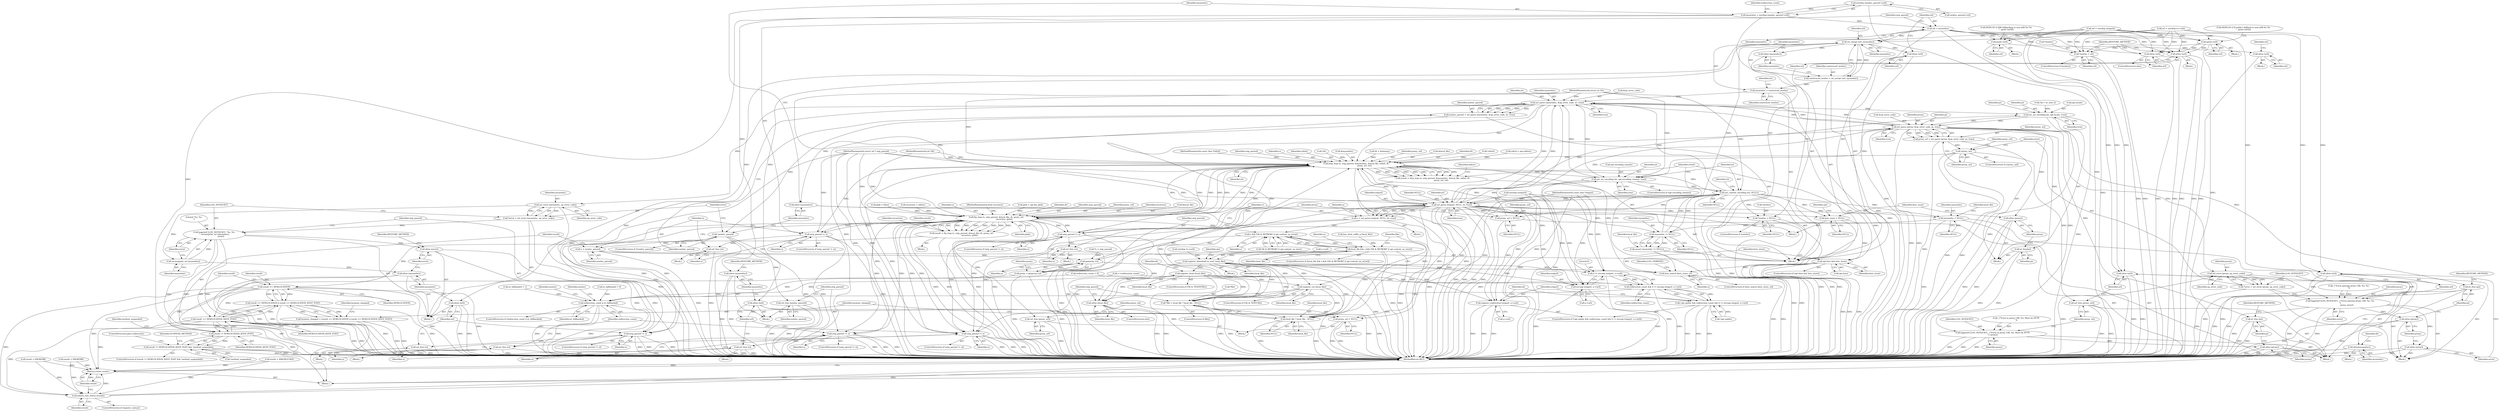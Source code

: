 digraph "0_savannah_e996e322ffd42aaa051602da182d03178d0f13e1_0@API" {
"1000486" [label="(Call,xstrdup (newloc_parsed->url))"];
"1000484" [label="(Call,mynewloc = xstrdup (newloc_parsed->url))"];
"1000516" [label="(Call,xfree (mynewloc))"];
"1000525" [label="(Call,url = mynewloc)"];
"1000258" [label="(Call,xfree (url))"];
"1000293" [label="(Call,xfree (url))"];
"1000411" [label="(Call,uri_merge (url, mynewloc))"];
"1000409" [label="(Call,construced_newloc = uri_merge (url, mynewloc))"];
"1000416" [label="(Call,mynewloc = construced_newloc)"];
"1000445" [label="(Call,url_parse (mynewloc, &up_error_code, iri, true))"];
"1000223" [label="(Call,set_uri_encoding (pi, opt.locale, true))"];
"1000236" [label="(Call,url_parse (proxy, &up_error_code, pi, true))"];
"1000234" [label="(Call,proxy_url = url_parse (proxy, &up_error_code, pi, true))"];
"1000243" [label="(Call,!proxy_url)"];
"1000291" [label="(Call,url_free (proxy_url))"];
"1000330" [label="(Call,http_loop (u, orig_parsed, &mynewloc, &local_file, refurl, dt,\n                          proxy_url, iri))"];
"1000328" [label="(Call,result = http_loop (u, orig_parsed, &mynewloc, &local_file, refurl, dt,\n                          proxy_url, iri))"];
"1000361" [label="(Call,ftp_loop (u, orig_parsed, &local_file, dt, proxy_url,\n                         recursive, glob))"];
"1000359" [label="(Call,result = ftp_loop (u, orig_parsed, &local_file, dt, proxy_url,\n                         recursive, glob))"];
"1000392" [label="(Call,result == NEWLOCATION)"];
"1000391" [label="(Call,result == NEWLOCATION || result == NEWLOCATION_KEEP_POST)"];
"1000389" [label="(Call,location_changed = (result == NEWLOCATION || result == NEWLOCATION_KEEP_POST))"];
"1000395" [label="(Call,result == NEWLOCATION_KEEP_POST)"];
"1000540" [label="(Call,result != NEWLOCATION_KEEP_POST)"];
"1000539" [label="(Call,result != NEWLOCATION_KEEP_POST && !method_suspended)"];
"1000707" [label="(Call,inform_exit_status (result))"];
"1000709" [label="(Return,return result;)"];
"1000384" [label="(Call,url_free (proxy_url))"];
"1000468" [label="(Call,orig_parsed != u)"];
"1000472" [label="(Call,url_free (u))"];
"1000508" [label="(Call,orig_parsed != u)"];
"1000512" [label="(Call,url_free (u))"];
"1000529" [label="(Call,orig_parsed != u)"];
"1000533" [label="(Call,url_free (u))"];
"1000568" [label="(Call,orig_parsed != u)"];
"1000572" [label="(Call,url_free (u))"];
"1000673" [label="(Call,orig_parsed != u)"];
"1000677" [label="(Call,url_free (u))"];
"1000610" [label="(Call,u && (*dt & RETROKF || opt.content_on_error))"];
"1000608" [label="(Call,local_file && u && (*dt & RETROKF || opt.content_on_error))"];
"1000621" [label="(Call,register_download (u->url, local_file))"];
"1000634" [label="(Call,0 != strcmp (origurl, u->url))"];
"1000632" [label="(Call,redirection_count && 0 != strcmp (origurl, u->url))"];
"1000627" [label="(Call,!opt.spider && redirection_count && 0 != strcmp (origurl, u->url))"];
"1000680" [label="(Call,redirection_count || iri_fallbacked)"];
"1000636" [label="(Call,strcmp (origurl, u->url))"];
"1000641" [label="(Call,register_redirection (origurl, u->url))"];
"1000651" [label="(Call,register_html (local_file))"];
"1000658" [label="(Call,register_css (local_file))"];
"1000662" [label="(Call,*file = local_file ? local_file : NULL)"];
"1000665" [label="(Call,local_file ? local_file : NULL)"];
"1000670" [label="(Call,xfree (local_file))"];
"1000430" [label="(Call,set_uri_encoding (iri, opt.encoding_remote, true))"];
"1000436" [label="(Call,set_content_encoding (iri, NULL))"];
"1000204" [label="(Call,mynewloc = NULL)"];
"1000404" [label="(Call,mynewloc != NULL)"];
"1000403" [label="(Call,assert (mynewloc != NULL))"];
"1000549" [label="(Call,xfree(mynewloc))"];
"1000209" [label="(Call,proxy_url = NULL)"];
"1000311" [label="(Call,hsts_store = NULL)"];
"1000315" [label="(Call,opt.hsts && hsts_store)"];
"1000322" [label="(Call,hsts_match (hsts_store, u))"];
"1000386" [label="(Call,proxy_url = NULL)"];
"1000576" [label="(Call,url_parse (origurl, NULL, iri, true))"];
"1000574" [label="(Call,u = url_parse (origurl, NULL, iri, true))"];
"1000214" [label="(Call,getproxy (u))"];
"1000212" [label="(Call,proxy = getproxy (u))"];
"1000697" [label="(Call,*newloc = NULL)"];
"1000249" [label="(Call,url_error (proxy, up_error_code))"];
"1000247" [label="(Call,*error = url_error (proxy, up_error_code))"];
"1000252" [label="(Call,logprintf (LOG_NOTQUIET, _(\"Error parsing proxy URL %s: %s.\n\"),\n                     proxy, error))"];
"1000260" [label="(Call,xfree (error))"];
"1000262" [label="(Call,xfree (proxy))"];
"1000264" [label="(Call,iri_free (pi))"];
"1000286" [label="(Call,logprintf (LOG_NOTQUIET, _(\"Error in proxy URL %s: Must be HTTP.\n\"), proxy))"];
"1000295" [label="(Call,xfree (proxy))"];
"1000297" [label="(Call,iri_free (pi))"];
"1000304" [label="(Call,iri_free(pi))"];
"1000306" [label="(Call,xfree (proxy))"];
"1000443" [label="(Call,newloc_parsed = url_parse (mynewloc, &up_error_code, iri, true))"];
"1000452" [label="(Call,!newloc_parsed)"];
"1000505" [label="(Call,url_free (newloc_parsed))"];
"1000535" [label="(Call,u = newloc_parsed)"];
"1000458" [label="(Call,url_error (mynewloc, up_error_code))"];
"1000456" [label="(Call,*error = url_error (mynewloc, up_error_code))"];
"1000461" [label="(Call,logprintf (LOG_NOTQUIET, \"%s: %s.\n\", escnonprint_uri (mynewloc),\n                     error))"];
"1000478" [label="(Call,xfree (error))"];
"1000464" [label="(Call,escnonprint_uri (mynewloc))"];
"1000476" [label="(Call,xfree (mynewloc))"];
"1000482" [label="(Call,xfree (mynewloc))"];
"1000414" [label="(Call,xfree (mynewloc))"];
"1000474" [label="(Call,xfree (url))"];
"1000514" [label="(Call,xfree (url))"];
"1000523" [label="(Call,xfree (url))"];
"1000587" [label="(Call,quote (url))"];
"1000589" [label="(Call,xfree (url))"];
"1000605" [label="(Call,quote (url))"];
"1000686" [label="(Call,*newloc = url)"];
"1000691" [label="(Call,xfree (url))"];
"1000701" [label="(Call,xfree (url))"];
"1000708" [label="(Identifier,result)"];
"1000516" [label="(Call,xfree (mynewloc))"];
"1000206" [label="(Identifier,NULL)"];
"1000478" [label="(Call,xfree (error))"];
"1000694" [label="(Block,)"];
"1000386" [label="(Call,proxy_url = NULL)"];
"1000681" [label="(Identifier,redirection_count)"];
"1000430" [label="(Call,set_uri_encoding (iri, opt.encoding_remote, true))"];
"1000275" [label="(Identifier,proxy_url)"];
"1000676" [label="(Block,)"];
"1000256" [label="(Identifier,proxy)"];
"1000304" [label="(Call,iri_free(pi))"];
"1000312" [label="(Identifier,hsts_store)"];
"1000592" [label="(Identifier,url)"];
"1000235" [label="(Identifier,proxy_url)"];
"1000705" [label="(ControlStructure,if (register_status))"];
"1000220" [label="(Call,*pi = iri_new ())"];
"1000313" [label="(Identifier,NULL)"];
"1000567" [label="(ControlStructure,if (orig_parsed != u))"];
"1000652" [label="(Identifier,local_file)"];
"1000528" [label="(ControlStructure,if (orig_parsed != u))"];
"1000660" [label="(ControlStructure,if (file))"];
"1000324" [label="(Identifier,u)"];
"1000266" [label="(Identifier,RESTORE_METHOD)"];
"1000288" [label="(Call,_(\"Error in proxy URL %s: Must be HTTP.\n\"))"];
"1000477" [label="(Identifier,mynewloc)"];
"1000463" [label="(Literal,\"%s: %s.\n\")"];
"1000535" [label="(Call,u = newloc_parsed)"];
"1000214" [label="(Call,getproxy (u))"];
"1000385" [label="(Identifier,proxy_url)"];
"1000218" [label="(Block,)"];
"1000193" [label="(Call,!refurl)"];
"1000432" [label="(Call,opt.encoding_remote)"];
"1000297" [label="(Call,iri_free (pi))"];
"1000519" [label="(Call,result = WRONGCODE)"];
"1000544" [label="(Identifier,method_suspended)"];
"1000204" [label="(Call,mynewloc = NULL)"];
"1000264" [label="(Call,iri_free (pi))"];
"1000314" [label="(ControlStructure,if (opt.hsts && hsts_store))"];
"1000370" [label="(Call,recursive = oldrec)"];
"1000486" [label="(Call,xstrdup (newloc_parsed->url))"];
"1000121" [label="(MethodParameterIn,bool recursive)"];
"1000447" [label="(Call,&up_error_code)"];
"1000417" [label="(Identifier,mynewloc)"];
"1000347" [label="(Call,glob = opt.ftp_glob)"];
"1000485" [label="(Identifier,mynewloc)"];
"1000574" [label="(Call,u = url_parse (origurl, NULL, iri, true))"];
"1000291" [label="(Call,url_free (proxy_url))"];
"1000459" [label="(Identifier,mynewloc)"];
"1000122" [label="(MethodParameterIn,struct iri *iri)"];
"1000593" [label="(Call,xstrdup (u->url))"];
"1000328" [label="(Call,result = http_loop (u, orig_parsed, &mynewloc, &local_file, refurl, dt,\n                          proxy_url, iri))"];
"1000695" [label="(ControlStructure,if (newloc))"];
"1000415" [label="(Identifier,mynewloc)"];
"1000195" [label="(Call,refurl = opt.referer)"];
"1000665" [label="(Call,local_file ? local_file : NULL)"];
"1000315" [label="(Call,opt.hsts && hsts_store)"];
"1000262" [label="(Call,xfree (proxy))"];
"1000225" [label="(Call,opt.locale)"];
"1000630" [label="(Identifier,opt)"];
"1000460" [label="(Identifier,up_error_code)"];
"1000267" [label="(Call,result = PROXERR)"];
"1000637" [label="(Identifier,origurl)"];
"1000414" [label="(Call,xfree (mynewloc))"];
"1000247" [label="(Call,*error = url_error (proxy, up_error_code))"];
"1000687" [label="(Call,*newloc)"];
"1000597" [label="(Call,iri_fallbacked = 1)"];
"1000701" [label="(Call,xfree (url))"];
"1000669" [label="(ControlStructure,else)"];
"1000577" [label="(Identifier,origurl)"];
"1000438" [label="(Identifier,NULL)"];
"1000298" [label="(Identifier,pi)"];
"1000588" [label="(Identifier,url)"];
"1000458" [label="(Call,url_error (mynewloc, up_error_code))"];
"1000590" [label="(Identifier,url)"];
"1000294" [label="(Identifier,url)"];
"1000146" [label="(Call,redirection_count = 0)"];
"1000119" [label="(MethodParameterIn,const char *refurl)"];
"1000369" [label="(Identifier,glob)"];
"1000124" [label="(Block,)"];
"1000209" [label="(Call,proxy_url = NULL)"];
"1000585" [label="(Block,)"];
"1000689" [label="(Identifier,url)"];
"1000295" [label="(Call,xfree (proxy))"];
"1000361" [label="(Call,ftp_loop (u, orig_parsed, &local_file, dt, proxy_url,\n                         recursive, glob))"];
"1000505" [label="(Call,url_free (newloc_parsed))"];
"1000675" [label="(Identifier,u)"];
"1000556" [label="(Identifier,dt)"];
"1000635" [label="(Literal,0)"];
"1000389" [label="(Call,location_changed = (result == NEWLOCATION || result == NEWLOCATION_KEEP_POST))"];
"1000569" [label="(Identifier,orig_parsed)"];
"1000678" [label="(Identifier,u)"];
"1000621" [label="(Call,register_download (u->url, local_file))"];
"1000286" [label="(Call,logprintf (LOG_NOTQUIET, _(\"Error in proxy URL %s: Must be HTTP.\n\"), proxy))"];
"1000332" [label="(Identifier,orig_parsed)"];
"1000568" [label="(Call,orig_parsed != u)"];
"1000527" [label="(Identifier,mynewloc)"];
"1000543" [label="(Call,!method_suspended)"];
"1000642" [label="(Identifier,origurl)"];
"1000662" [label="(Call,*file = local_file ? local_file : NULL)"];
"1000136" [label="(Call,*u = orig_parsed)"];
"1000400" [label="(Block,)"];
"1000534" [label="(Identifier,u)"];
"1000467" [label="(ControlStructure,if (orig_parsed != u))"];
"1000649" [label="(Identifier,dt)"];
"1000620" [label="(Block,)"];
"1000468" [label="(Call,orig_parsed != u)"];
"1000587" [label="(Call,quote (url))"];
"1000541" [label="(Identifier,result)"];
"1000406" [label="(Identifier,NULL)"];
"1000340" [label="(Identifier,iri)"];
"1000259" [label="(Identifier,url)"];
"1000523" [label="(Call,xfree (url))"];
"1000217" [label="(Identifier,proxy)"];
"1000306" [label="(Call,xfree (proxy))"];
"1000390" [label="(Identifier,location_changed)"];
"1000293" [label="(Call,xfree (url))"];
"1000449" [label="(Identifier,iri)"];
"1000700" [label="(Identifier,NULL)"];
"1000331" [label="(Identifier,u)"];
"1000539" [label="(Call,result != NEWLOCATION_KEEP_POST && !method_suspended)"];
"1000610" [label="(Call,u && (*dt & RETROKF || opt.content_on_error))"];
"1000707" [label="(Call,inform_exit_status (result))"];
"1000497" [label="(Block,)"];
"1000309" [label="(Block,)"];
"1000667" [label="(Identifier,local_file)"];
"1000668" [label="(Identifier,NULL)"];
"1000307" [label="(Identifier,proxy)"];
"1000711" [label="(MethodReturn,RET)"];
"1000248" [label="(Identifier,error)"];
"1000508" [label="(Call,orig_parsed != u)"];
"1000710" [label="(Identifier,result)"];
"1000443" [label="(Call,newloc_parsed = url_parse (mynewloc, &up_error_code, iri, true))"];
"1000337" [label="(Identifier,refurl)"];
"1000392" [label="(Call,result == NEWLOCATION)"];
"1000524" [label="(Identifier,url)"];
"1000409" [label="(Call,construced_newloc = uri_merge (url, mynewloc))"];
"1000493" [label="(Identifier,redirection_count)"];
"1000242" [label="(ControlStructure,if (!proxy_url))"];
"1000366" [label="(Identifier,dt)"];
"1000383" [label="(Block,)"];
"1000703" [label="(Identifier,RESTORE_METHOD)"];
"1000166" [label="(Call,!dt)"];
"1000362" [label="(Identifier,u)"];
"1000685" [label="(Identifier,newloc)"];
"1000252" [label="(Call,logprintf (LOG_NOTQUIET, _(\"Error parsing proxy URL %s: %s.\n\"),\n                     proxy, error))"];
"1000462" [label="(Identifier,LOG_NOTQUIET)"];
"1000509" [label="(Identifier,orig_parsed)"];
"1000240" [label="(Identifier,pi)"];
"1000371" [label="(Identifier,recursive)"];
"1000454" [label="(Block,)"];
"1000622" [label="(Call,u->url)"];
"1000333" [label="(Call,&mynewloc)"];
"1000367" [label="(Identifier,proxy_url)"];
"1000437" [label="(Identifier,iri)"];
"1000661" [label="(Identifier,file)"];
"1000473" [label="(Identifier,u)"];
"1000697" [label="(Call,*newloc = NULL)"];
"1000663" [label="(Call,*file)"];
"1000375" [label="(Call,has_html_suffix_p (local_file))"];
"1000416" [label="(Call,mynewloc = construced_newloc)"];
"1000529" [label="(Call,orig_parsed != u)"];
"1000441" [label="(Identifier,iri)"];
"1000583" [label="(Block,)"];
"1000474" [label="(Call,xfree (url))"];
"1000249" [label="(Call,url_error (proxy, up_error_code))"];
"1000395" [label="(Call,result == NEWLOCATION_KEEP_POST)"];
"1000696" [label="(Identifier,newloc)"];
"1000709" [label="(Return,return result;)"];
"1000116" [label="(MethodParameterIn,const char *origurl)"];
"1000702" [label="(Identifier,url)"];
"1000684" [label="(ControlStructure,if (newloc))"];
"1000359" [label="(Call,result = ftp_loop (u, orig_parsed, &local_file, dt, proxy_url,\n                         recursive, glob))"];
"1000244" [label="(Identifier,proxy_url)"];
"1000329" [label="(Identifier,result)"];
"1000410" [label="(Identifier,construced_newloc)"];
"1000444" [label="(Identifier,newloc_parsed)"];
"1000580" [label="(Identifier,true)"];
"1000627" [label="(Call,!opt.spider && redirection_count && 0 != strcmp (origurl, u->url))"];
"1000480" [label="(Identifier,RESTORE_METHOD)"];
"1000507" [label="(ControlStructure,if (orig_parsed != u))"];
"1000611" [label="(Identifier,u)"];
"1000643" [label="(Call,u->url)"];
"1000472" [label="(Call,url_free (u))"];
"1000677" [label="(Call,url_free (u))"];
"1000605" [label="(Call,quote (url))"];
"1000576" [label="(Call,url_parse (origurl, NULL, iri, true))"];
"1000680" [label="(Call,redirection_count || iri_fallbacked)"];
"1000413" [label="(Identifier,mynewloc)"];
"1000591" [label="(Call,url = xstrdup (u->url))"];
"1000129" [label="(Call,iri_fallbacked = 0)"];
"1000311" [label="(Call,hsts_store = NULL)"];
"1000384" [label="(Call,url_free (proxy_url))"];
"1000396" [label="(Identifier,result)"];
"1000404" [label="(Call,mynewloc != NULL)"];
"1000330" [label="(Call,http_loop (u, orig_parsed, &mynewloc, &local_file, refurl, dt,\n                          proxy_url, iri))"];
"1000236" [label="(Call,url_parse (proxy, &up_error_code, pi, true))"];
"1000517" [label="(Identifier,mynewloc)"];
"1000540" [label="(Call,result != NEWLOCATION_KEEP_POST)"];
"1000469" [label="(Identifier,orig_parsed)"];
"1000431" [label="(Identifier,iri)"];
"1000176" [label="(Call,url = xstrdup (origurl))"];
"1000531" [label="(Identifier,u)"];
"1000679" [label="(ControlStructure,if (redirection_count || iri_fallbacked))"];
"1000412" [label="(Identifier,url)"];
"1000250" [label="(Identifier,proxy)"];
"1000487" [label="(Call,newloc_parsed->url)"];
"1000397" [label="(Identifier,NEWLOCATION_KEEP_POST)"];
"1000296" [label="(Identifier,proxy)"];
"1000653" [label="(ControlStructure,if (*dt & TEXTCSS))"];
"1000674" [label="(Identifier,orig_parsed)"];
"1000446" [label="(Identifier,mynewloc)"];
"1000436" [label="(Call,set_content_encoding (iri, NULL))"];
"1000533" [label="(Call,url_free (u))"];
"1000532" [label="(Block,)"];
"1000360" [label="(Identifier,result)"];
"1000391" [label="(Call,result == NEWLOCATION || result == NEWLOCATION_KEEP_POST)"];
"1000538" [label="(ControlStructure,if (result != NEWLOCATION_KEEP_POST && !method_suspended))"];
"1000659" [label="(Identifier,local_file)"];
"1000316" [label="(Call,opt.hsts)"];
"1000641" [label="(Call,register_redirection (origurl, u->url))"];
"1000363" [label="(Identifier,orig_parsed)"];
"1000169" [label="(Call,dt = &dummy)"];
"1000290" [label="(Identifier,proxy)"];
"1000341" [label="(Block,)"];
"1000475" [label="(Identifier,url)"];
"1000261" [label="(Identifier,error)"];
"1000518" [label="(Identifier,RESTORE_METHOD)"];
"1000589" [label="(Call,xfree (url))"];
"1000602" [label="(Call,DEBUGP ((\"[Couldn't fallback to non-utf8 for %s\n\", quote (url))))"];
"1000210" [label="(Identifier,proxy_url)"];
"1000399" [label="(Identifier,location_changed)"];
"1000612" [label="(Call,*dt & RETROKF || opt.content_on_error)"];
"1000549" [label="(Call,xfree(mynewloc))"];
"1000672" [label="(ControlStructure,if (orig_parsed != u))"];
"1000321" [label="(ControlStructure,if (hsts_match (hsts_store, u)))"];
"1000393" [label="(Identifier,result)"];
"1000476" [label="(Call,xfree (mynewloc))"];
"1000570" [label="(Identifier,u)"];
"1000426" [label="(ControlStructure,if (opt.encoding_remote))"];
"1000682" [label="(Identifier,iri_fallbacked)"];
"1000530" [label="(Identifier,orig_parsed)"];
"1000323" [label="(Identifier,hsts_store)"];
"1000691" [label="(Call,xfree (url))"];
"1000215" [label="(Identifier,u)"];
"1000411" [label="(Call,uri_merge (url, mynewloc))"];
"1000483" [label="(Identifier,mynewloc)"];
"1000537" [label="(Identifier,newloc_parsed)"];
"1000251" [label="(Identifier,up_error_code)"];
"1000571" [label="(Block,)"];
"1000243" [label="(Call,!proxy_url)"];
"1000339" [label="(Identifier,proxy_url)"];
"1000638" [label="(Call,u->url)"];
"1000368" [label="(Identifier,recursive)"];
"1000636" [label="(Call,strcmp (origurl, u->url))"];
"1000578" [label="(Identifier,NULL)"];
"1000606" [label="(Identifier,url)"];
"1000686" [label="(Call,*newloc = url)"];
"1000253" [label="(Identifier,LOG_NOTQUIET)"];
"1000471" [label="(Block,)"];
"1000285" [label="(Block,)"];
"1000646" [label="(ControlStructure,if (*dt & TEXTHTML))"];
"1000405" [label="(Identifier,mynewloc)"];
"1000238" [label="(Call,&up_error_code)"];
"1000506" [label="(Identifier,newloc_parsed)"];
"1000548" [label="(Block,)"];
"1000526" [label="(Identifier,url)"];
"1000512" [label="(Call,url_free (u))"];
"1000364" [label="(Call,&local_file)"];
"1000633" [label="(Identifier,redirection_count)"];
"1000607" [label="(ControlStructure,if (local_file && u && (*dt & RETROKF || opt.content_on_error)))"];
"1000656" [label="(Identifier,dt)"];
"1000254" [label="(Call,_(\"Error parsing proxy URL %s: %s.\n\"))"];
"1000515" [label="(Identifier,url)"];
"1000575" [label="(Identifier,u)"];
"1000456" [label="(Call,*error = url_error (mynewloc, up_error_code))"];
"1000466" [label="(Identifier,error)"];
"1000514" [label="(Call,xfree (url))"];
"1000257" [label="(Identifier,error)"];
"1000698" [label="(Call,*newloc)"];
"1000228" [label="(Identifier,true)"];
"1000231" [label="(Identifier,pi)"];
"1000628" [label="(Call,!opt.spider)"];
"1000213" [label="(Identifier,proxy)"];
"1000305" [label="(Identifier,pi)"];
"1000292" [label="(Identifier,proxy_url)"];
"1000335" [label="(Call,&local_file)"];
"1000287" [label="(Identifier,LOG_NOTQUIET)"];
"1000470" [label="(Identifier,u)"];
"1000421" [label="(Identifier,iri)"];
"1000603" [label="(Block,)"];
"1000205" [label="(Identifier,mynewloc)"];
"1000208" [label="(Identifier,local_file)"];
"1000584" [label="(Call,DEBUGP ((\"[IRI fallbacking to non-utf8 for %s\n\", quote (url))))"];
"1000536" [label="(Identifier,u)"];
"1000299" [label="(Identifier,RESTORE_METHOD)"];
"1000451" [label="(ControlStructure,if (!newloc_parsed))"];
"1000511" [label="(Block,)"];
"1000450" [label="(Identifier,true)"];
"1000317" [label="(Identifier,opt)"];
"1000492" [label="(Call,++redirection_count)"];
"1000322" [label="(Call,hsts_match (hsts_store, u))"];
"1000510" [label="(Identifier,u)"];
"1000666" [label="(Identifier,local_file)"];
"1000461" [label="(Call,logprintf (LOG_NOTQUIET, \"%s: %s.\n\", escnonprint_uri (mynewloc),\n                     error))"];
"1000300" [label="(Call,result = PROXERR)"];
"1000211" [label="(Identifier,NULL)"];
"1000418" [label="(Identifier,construced_newloc)"];
"1000120" [label="(MethodParameterIn,int *dt)"];
"1000245" [label="(Block,)"];
"1000582" [label="(Identifier,u)"];
"1000513" [label="(Identifier,u)"];
"1000608" [label="(Call,local_file && u && (*dt & RETROKF || opt.content_on_error))"];
"1000265" [label="(Identifier,pi)"];
"1000692" [label="(Identifier,url)"];
"1000464" [label="(Call,escnonprint_uri (mynewloc))"];
"1000457" [label="(Identifier,error)"];
"1000452" [label="(Call,!newloc_parsed)"];
"1000545" [label="(Identifier,SUSPEND_METHOD)"];
"1000258" [label="(Call,xfree (url))"];
"1000344" [label="(Identifier,oldrec)"];
"1000453" [label="(Identifier,newloc_parsed)"];
"1000484" [label="(Call,mynewloc = xstrdup (newloc_parsed->url))"];
"1000673" [label="(Call,orig_parsed != u)"];
"1000435" [label="(Identifier,true)"];
"1000319" [label="(Identifier,hsts_store)"];
"1000546" [label="(ControlStructure,goto redirected;)"];
"1000479" [label="(Identifier,error)"];
"1000403" [label="(Call,assert (mynewloc != NULL))"];
"1000408" [label="(Identifier,local_file)"];
"1000263" [label="(Identifier,proxy)"];
"1000260" [label="(Call,xfree (error))"];
"1000223" [label="(Call,set_uri_encoding (pi, opt.locale, true))"];
"1000550" [label="(Identifier,mynewloc)"];
"1000623" [label="(Identifier,u)"];
"1000224" [label="(Identifier,pi)"];
"1000634" [label="(Call,0 != strcmp (origurl, u->url))"];
"1000445" [label="(Call,url_parse (mynewloc, &up_error_code, iri, true))"];
"1000387" [label="(Identifier,proxy_url)"];
"1000609" [label="(Identifier,local_file)"];
"1000651" [label="(Call,register_html (local_file))"];
"1000542" [label="(Identifier,NEWLOCATION_KEEP_POST)"];
"1000690" [label="(ControlStructure,else)"];
"1000465" [label="(Identifier,mynewloc)"];
"1000670" [label="(Call,xfree (local_file))"];
"1000579" [label="(Identifier,iri)"];
"1000561" [label="(Block,)"];
"1000338" [label="(Identifier,dt)"];
"1000237" [label="(Identifier,proxy)"];
"1000212" [label="(Call,proxy = getproxy (u))"];
"1000356" [label="(Call,glob = false)"];
"1000572" [label="(Call,url_free (u))"];
"1000234" [label="(Call,proxy_url = url_parse (proxy, &up_error_code, pi, true))"];
"1000482" [label="(Call,xfree (mynewloc))"];
"1000241" [label="(Identifier,true)"];
"1000658" [label="(Call,register_css (local_file))"];
"1000326" [label="(Identifier,LOG_VERBOSE)"];
"1000625" [label="(Identifier,local_file)"];
"1000388" [label="(Identifier,NULL)"];
"1000394" [label="(Identifier,NEWLOCATION)"];
"1000632" [label="(Call,redirection_count && 0 != strcmp (origurl, u->url))"];
"1000573" [label="(Identifier,u)"];
"1000178" [label="(Call,xstrdup (origurl))"];
"1000671" [label="(Identifier,local_file)"];
"1000115" [label="(MethodParameterIn,struct url * orig_parsed)"];
"1000525" [label="(Call,url = mynewloc)"];
"1000626" [label="(ControlStructure,if (!opt.spider && redirection_count && 0 != strcmp (origurl, u->url)))"];
"1000486" -> "1000484"  [label="AST: "];
"1000486" -> "1000487"  [label="CFG: "];
"1000487" -> "1000486"  [label="AST: "];
"1000484" -> "1000486"  [label="CFG: "];
"1000486" -> "1000711"  [label="DDG: "];
"1000486" -> "1000484"  [label="DDG: "];
"1000484" -> "1000400"  [label="AST: "];
"1000485" -> "1000484"  [label="AST: "];
"1000493" -> "1000484"  [label="CFG: "];
"1000484" -> "1000711"  [label="DDG: "];
"1000484" -> "1000516"  [label="DDG: "];
"1000484" -> "1000525"  [label="DDG: "];
"1000516" -> "1000497"  [label="AST: "];
"1000516" -> "1000517"  [label="CFG: "];
"1000517" -> "1000516"  [label="AST: "];
"1000518" -> "1000516"  [label="CFG: "];
"1000516" -> "1000711"  [label="DDG: "];
"1000516" -> "1000711"  [label="DDG: "];
"1000525" -> "1000400"  [label="AST: "];
"1000525" -> "1000527"  [label="CFG: "];
"1000526" -> "1000525"  [label="AST: "];
"1000527" -> "1000525"  [label="AST: "];
"1000530" -> "1000525"  [label="CFG: "];
"1000525" -> "1000258"  [label="DDG: "];
"1000525" -> "1000293"  [label="DDG: "];
"1000525" -> "1000411"  [label="DDG: "];
"1000525" -> "1000587"  [label="DDG: "];
"1000525" -> "1000605"  [label="DDG: "];
"1000525" -> "1000686"  [label="DDG: "];
"1000525" -> "1000691"  [label="DDG: "];
"1000525" -> "1000701"  [label="DDG: "];
"1000258" -> "1000245"  [label="AST: "];
"1000258" -> "1000259"  [label="CFG: "];
"1000259" -> "1000258"  [label="AST: "];
"1000261" -> "1000258"  [label="CFG: "];
"1000258" -> "1000711"  [label="DDG: "];
"1000258" -> "1000711"  [label="DDG: "];
"1000591" -> "1000258"  [label="DDG: "];
"1000176" -> "1000258"  [label="DDG: "];
"1000293" -> "1000285"  [label="AST: "];
"1000293" -> "1000294"  [label="CFG: "];
"1000294" -> "1000293"  [label="AST: "];
"1000296" -> "1000293"  [label="CFG: "];
"1000293" -> "1000711"  [label="DDG: "];
"1000293" -> "1000711"  [label="DDG: "];
"1000591" -> "1000293"  [label="DDG: "];
"1000176" -> "1000293"  [label="DDG: "];
"1000411" -> "1000409"  [label="AST: "];
"1000411" -> "1000413"  [label="CFG: "];
"1000412" -> "1000411"  [label="AST: "];
"1000413" -> "1000411"  [label="AST: "];
"1000409" -> "1000411"  [label="CFG: "];
"1000411" -> "1000409"  [label="DDG: "];
"1000411" -> "1000409"  [label="DDG: "];
"1000591" -> "1000411"  [label="DDG: "];
"1000176" -> "1000411"  [label="DDG: "];
"1000404" -> "1000411"  [label="DDG: "];
"1000411" -> "1000414"  [label="DDG: "];
"1000411" -> "1000474"  [label="DDG: "];
"1000411" -> "1000514"  [label="DDG: "];
"1000411" -> "1000523"  [label="DDG: "];
"1000409" -> "1000400"  [label="AST: "];
"1000410" -> "1000409"  [label="AST: "];
"1000415" -> "1000409"  [label="CFG: "];
"1000409" -> "1000711"  [label="DDG: "];
"1000409" -> "1000416"  [label="DDG: "];
"1000416" -> "1000400"  [label="AST: "];
"1000416" -> "1000418"  [label="CFG: "];
"1000417" -> "1000416"  [label="AST: "];
"1000418" -> "1000416"  [label="AST: "];
"1000421" -> "1000416"  [label="CFG: "];
"1000416" -> "1000711"  [label="DDG: "];
"1000416" -> "1000445"  [label="DDG: "];
"1000445" -> "1000443"  [label="AST: "];
"1000445" -> "1000450"  [label="CFG: "];
"1000446" -> "1000445"  [label="AST: "];
"1000447" -> "1000445"  [label="AST: "];
"1000449" -> "1000445"  [label="AST: "];
"1000450" -> "1000445"  [label="AST: "];
"1000443" -> "1000445"  [label="CFG: "];
"1000445" -> "1000711"  [label="DDG: "];
"1000445" -> "1000711"  [label="DDG: "];
"1000445" -> "1000711"  [label="DDG: "];
"1000445" -> "1000223"  [label="DDG: "];
"1000445" -> "1000236"  [label="DDG: "];
"1000445" -> "1000330"  [label="DDG: "];
"1000445" -> "1000430"  [label="DDG: "];
"1000445" -> "1000443"  [label="DDG: "];
"1000445" -> "1000443"  [label="DDG: "];
"1000445" -> "1000443"  [label="DDG: "];
"1000445" -> "1000443"  [label="DDG: "];
"1000236" -> "1000445"  [label="DDG: "];
"1000236" -> "1000445"  [label="DDG: "];
"1000436" -> "1000445"  [label="DDG: "];
"1000122" -> "1000445"  [label="DDG: "];
"1000576" -> "1000445"  [label="DDG: "];
"1000430" -> "1000445"  [label="DDG: "];
"1000445" -> "1000458"  [label="DDG: "];
"1000445" -> "1000482"  [label="DDG: "];
"1000445" -> "1000576"  [label="DDG: "];
"1000223" -> "1000218"  [label="AST: "];
"1000223" -> "1000228"  [label="CFG: "];
"1000224" -> "1000223"  [label="AST: "];
"1000225" -> "1000223"  [label="AST: "];
"1000228" -> "1000223"  [label="AST: "];
"1000231" -> "1000223"  [label="CFG: "];
"1000223" -> "1000711"  [label="DDG: "];
"1000223" -> "1000711"  [label="DDG: "];
"1000220" -> "1000223"  [label="DDG: "];
"1000576" -> "1000223"  [label="DDG: "];
"1000223" -> "1000236"  [label="DDG: "];
"1000223" -> "1000236"  [label="DDG: "];
"1000236" -> "1000234"  [label="AST: "];
"1000236" -> "1000241"  [label="CFG: "];
"1000237" -> "1000236"  [label="AST: "];
"1000238" -> "1000236"  [label="AST: "];
"1000240" -> "1000236"  [label="AST: "];
"1000241" -> "1000236"  [label="AST: "];
"1000234" -> "1000236"  [label="CFG: "];
"1000236" -> "1000711"  [label="DDG: "];
"1000236" -> "1000711"  [label="DDG: "];
"1000236" -> "1000234"  [label="DDG: "];
"1000236" -> "1000234"  [label="DDG: "];
"1000236" -> "1000234"  [label="DDG: "];
"1000236" -> "1000234"  [label="DDG: "];
"1000212" -> "1000236"  [label="DDG: "];
"1000236" -> "1000249"  [label="DDG: "];
"1000236" -> "1000264"  [label="DDG: "];
"1000236" -> "1000286"  [label="DDG: "];
"1000236" -> "1000297"  [label="DDG: "];
"1000236" -> "1000304"  [label="DDG: "];
"1000236" -> "1000306"  [label="DDG: "];
"1000236" -> "1000430"  [label="DDG: "];
"1000236" -> "1000576"  [label="DDG: "];
"1000234" -> "1000218"  [label="AST: "];
"1000235" -> "1000234"  [label="AST: "];
"1000244" -> "1000234"  [label="CFG: "];
"1000234" -> "1000711"  [label="DDG: "];
"1000234" -> "1000243"  [label="DDG: "];
"1000243" -> "1000242"  [label="AST: "];
"1000243" -> "1000244"  [label="CFG: "];
"1000244" -> "1000243"  [label="AST: "];
"1000248" -> "1000243"  [label="CFG: "];
"1000275" -> "1000243"  [label="CFG: "];
"1000243" -> "1000711"  [label="DDG: "];
"1000243" -> "1000711"  [label="DDG: "];
"1000243" -> "1000291"  [label="DDG: "];
"1000243" -> "1000330"  [label="DDG: "];
"1000291" -> "1000285"  [label="AST: "];
"1000291" -> "1000292"  [label="CFG: "];
"1000292" -> "1000291"  [label="AST: "];
"1000294" -> "1000291"  [label="CFG: "];
"1000291" -> "1000711"  [label="DDG: "];
"1000291" -> "1000711"  [label="DDG: "];
"1000330" -> "1000328"  [label="AST: "];
"1000330" -> "1000340"  [label="CFG: "];
"1000331" -> "1000330"  [label="AST: "];
"1000332" -> "1000330"  [label="AST: "];
"1000333" -> "1000330"  [label="AST: "];
"1000335" -> "1000330"  [label="AST: "];
"1000337" -> "1000330"  [label="AST: "];
"1000338" -> "1000330"  [label="AST: "];
"1000339" -> "1000330"  [label="AST: "];
"1000340" -> "1000330"  [label="AST: "];
"1000328" -> "1000330"  [label="CFG: "];
"1000330" -> "1000711"  [label="DDG: "];
"1000330" -> "1000711"  [label="DDG: "];
"1000330" -> "1000711"  [label="DDG: "];
"1000330" -> "1000328"  [label="DDG: "];
"1000330" -> "1000328"  [label="DDG: "];
"1000330" -> "1000328"  [label="DDG: "];
"1000330" -> "1000328"  [label="DDG: "];
"1000330" -> "1000328"  [label="DDG: "];
"1000330" -> "1000328"  [label="DDG: "];
"1000330" -> "1000328"  [label="DDG: "];
"1000330" -> "1000328"  [label="DDG: "];
"1000322" -> "1000330"  [label="DDG: "];
"1000214" -> "1000330"  [label="DDG: "];
"1000568" -> "1000330"  [label="DDG: "];
"1000529" -> "1000330"  [label="DDG: "];
"1000115" -> "1000330"  [label="DDG: "];
"1000361" -> "1000330"  [label="DDG: "];
"1000361" -> "1000330"  [label="DDG: "];
"1000193" -> "1000330"  [label="DDG: "];
"1000195" -> "1000330"  [label="DDG: "];
"1000119" -> "1000330"  [label="DDG: "];
"1000166" -> "1000330"  [label="DDG: "];
"1000169" -> "1000330"  [label="DDG: "];
"1000120" -> "1000330"  [label="DDG: "];
"1000209" -> "1000330"  [label="DDG: "];
"1000576" -> "1000330"  [label="DDG: "];
"1000122" -> "1000330"  [label="DDG: "];
"1000330" -> "1000361"  [label="DDG: "];
"1000330" -> "1000361"  [label="DDG: "];
"1000330" -> "1000361"  [label="DDG: "];
"1000330" -> "1000361"  [label="DDG: "];
"1000330" -> "1000361"  [label="DDG: "];
"1000330" -> "1000430"  [label="DDG: "];
"1000330" -> "1000436"  [label="DDG: "];
"1000330" -> "1000576"  [label="DDG: "];
"1000328" -> "1000309"  [label="AST: "];
"1000329" -> "1000328"  [label="AST: "];
"1000344" -> "1000328"  [label="CFG: "];
"1000328" -> "1000711"  [label="DDG: "];
"1000361" -> "1000359"  [label="AST: "];
"1000361" -> "1000369"  [label="CFG: "];
"1000362" -> "1000361"  [label="AST: "];
"1000363" -> "1000361"  [label="AST: "];
"1000364" -> "1000361"  [label="AST: "];
"1000366" -> "1000361"  [label="AST: "];
"1000367" -> "1000361"  [label="AST: "];
"1000368" -> "1000361"  [label="AST: "];
"1000369" -> "1000361"  [label="AST: "];
"1000359" -> "1000361"  [label="CFG: "];
"1000361" -> "1000711"  [label="DDG: "];
"1000361" -> "1000711"  [label="DDG: "];
"1000361" -> "1000711"  [label="DDG: "];
"1000361" -> "1000711"  [label="DDG: "];
"1000361" -> "1000359"  [label="DDG: "];
"1000361" -> "1000359"  [label="DDG: "];
"1000361" -> "1000359"  [label="DDG: "];
"1000361" -> "1000359"  [label="DDG: "];
"1000361" -> "1000359"  [label="DDG: "];
"1000361" -> "1000359"  [label="DDG: "];
"1000361" -> "1000359"  [label="DDG: "];
"1000115" -> "1000361"  [label="DDG: "];
"1000120" -> "1000361"  [label="DDG: "];
"1000121" -> "1000361"  [label="DDG: "];
"1000370" -> "1000361"  [label="DDG: "];
"1000356" -> "1000361"  [label="DDG: "];
"1000347" -> "1000361"  [label="DDG: "];
"1000361" -> "1000384"  [label="DDG: "];
"1000361" -> "1000468"  [label="DDG: "];
"1000361" -> "1000468"  [label="DDG: "];
"1000361" -> "1000508"  [label="DDG: "];
"1000361" -> "1000508"  [label="DDG: "];
"1000361" -> "1000529"  [label="DDG: "];
"1000361" -> "1000529"  [label="DDG: "];
"1000361" -> "1000568"  [label="DDG: "];
"1000361" -> "1000568"  [label="DDG: "];
"1000361" -> "1000610"  [label="DDG: "];
"1000361" -> "1000673"  [label="DDG: "];
"1000361" -> "1000673"  [label="DDG: "];
"1000359" -> "1000341"  [label="AST: "];
"1000360" -> "1000359"  [label="AST: "];
"1000371" -> "1000359"  [label="CFG: "];
"1000359" -> "1000711"  [label="DDG: "];
"1000359" -> "1000392"  [label="DDG: "];
"1000392" -> "1000391"  [label="AST: "];
"1000392" -> "1000394"  [label="CFG: "];
"1000393" -> "1000392"  [label="AST: "];
"1000394" -> "1000392"  [label="AST: "];
"1000396" -> "1000392"  [label="CFG: "];
"1000391" -> "1000392"  [label="CFG: "];
"1000392" -> "1000711"  [label="DDG: "];
"1000392" -> "1000711"  [label="DDG: "];
"1000392" -> "1000391"  [label="DDG: "];
"1000392" -> "1000391"  [label="DDG: "];
"1000392" -> "1000395"  [label="DDG: "];
"1000392" -> "1000540"  [label="DDG: "];
"1000392" -> "1000707"  [label="DDG: "];
"1000392" -> "1000709"  [label="DDG: "];
"1000391" -> "1000389"  [label="AST: "];
"1000391" -> "1000395"  [label="CFG: "];
"1000395" -> "1000391"  [label="AST: "];
"1000389" -> "1000391"  [label="CFG: "];
"1000391" -> "1000711"  [label="DDG: "];
"1000391" -> "1000711"  [label="DDG: "];
"1000391" -> "1000389"  [label="DDG: "];
"1000391" -> "1000389"  [label="DDG: "];
"1000395" -> "1000391"  [label="DDG: "];
"1000395" -> "1000391"  [label="DDG: "];
"1000389" -> "1000124"  [label="AST: "];
"1000390" -> "1000389"  [label="AST: "];
"1000399" -> "1000389"  [label="CFG: "];
"1000389" -> "1000711"  [label="DDG: "];
"1000389" -> "1000711"  [label="DDG: "];
"1000395" -> "1000397"  [label="CFG: "];
"1000396" -> "1000395"  [label="AST: "];
"1000397" -> "1000395"  [label="AST: "];
"1000395" -> "1000711"  [label="DDG: "];
"1000395" -> "1000711"  [label="DDG: "];
"1000540" -> "1000395"  [label="DDG: "];
"1000395" -> "1000540"  [label="DDG: "];
"1000395" -> "1000540"  [label="DDG: "];
"1000395" -> "1000707"  [label="DDG: "];
"1000395" -> "1000709"  [label="DDG: "];
"1000540" -> "1000539"  [label="AST: "];
"1000540" -> "1000542"  [label="CFG: "];
"1000541" -> "1000540"  [label="AST: "];
"1000542" -> "1000540"  [label="AST: "];
"1000544" -> "1000540"  [label="CFG: "];
"1000539" -> "1000540"  [label="CFG: "];
"1000540" -> "1000711"  [label="DDG: "];
"1000540" -> "1000539"  [label="DDG: "];
"1000540" -> "1000539"  [label="DDG: "];
"1000539" -> "1000538"  [label="AST: "];
"1000539" -> "1000543"  [label="CFG: "];
"1000543" -> "1000539"  [label="AST: "];
"1000545" -> "1000539"  [label="CFG: "];
"1000546" -> "1000539"  [label="CFG: "];
"1000539" -> "1000711"  [label="DDG: "];
"1000539" -> "1000711"  [label="DDG: "];
"1000539" -> "1000711"  [label="DDG: "];
"1000543" -> "1000539"  [label="DDG: "];
"1000707" -> "1000705"  [label="AST: "];
"1000707" -> "1000708"  [label="CFG: "];
"1000708" -> "1000707"  [label="AST: "];
"1000710" -> "1000707"  [label="CFG: "];
"1000707" -> "1000711"  [label="DDG: "];
"1000707" -> "1000711"  [label="DDG: "];
"1000519" -> "1000707"  [label="DDG: "];
"1000300" -> "1000707"  [label="DDG: "];
"1000267" -> "1000707"  [label="DDG: "];
"1000707" -> "1000709"  [label="DDG: "];
"1000709" -> "1000124"  [label="AST: "];
"1000709" -> "1000710"  [label="CFG: "];
"1000710" -> "1000709"  [label="AST: "];
"1000711" -> "1000709"  [label="CFG: "];
"1000709" -> "1000711"  [label="DDG: "];
"1000710" -> "1000709"  [label="DDG: "];
"1000519" -> "1000709"  [label="DDG: "];
"1000300" -> "1000709"  [label="DDG: "];
"1000267" -> "1000709"  [label="DDG: "];
"1000384" -> "1000383"  [label="AST: "];
"1000384" -> "1000385"  [label="CFG: "];
"1000385" -> "1000384"  [label="AST: "];
"1000387" -> "1000384"  [label="CFG: "];
"1000384" -> "1000711"  [label="DDG: "];
"1000468" -> "1000467"  [label="AST: "];
"1000468" -> "1000470"  [label="CFG: "];
"1000469" -> "1000468"  [label="AST: "];
"1000470" -> "1000468"  [label="AST: "];
"1000473" -> "1000468"  [label="CFG: "];
"1000475" -> "1000468"  [label="CFG: "];
"1000468" -> "1000711"  [label="DDG: "];
"1000468" -> "1000711"  [label="DDG: "];
"1000468" -> "1000711"  [label="DDG: "];
"1000115" -> "1000468"  [label="DDG: "];
"1000468" -> "1000472"  [label="DDG: "];
"1000472" -> "1000471"  [label="AST: "];
"1000472" -> "1000473"  [label="CFG: "];
"1000473" -> "1000472"  [label="AST: "];
"1000475" -> "1000472"  [label="CFG: "];
"1000472" -> "1000711"  [label="DDG: "];
"1000472" -> "1000711"  [label="DDG: "];
"1000508" -> "1000507"  [label="AST: "];
"1000508" -> "1000510"  [label="CFG: "];
"1000509" -> "1000508"  [label="AST: "];
"1000510" -> "1000508"  [label="AST: "];
"1000513" -> "1000508"  [label="CFG: "];
"1000515" -> "1000508"  [label="CFG: "];
"1000508" -> "1000711"  [label="DDG: "];
"1000508" -> "1000711"  [label="DDG: "];
"1000508" -> "1000711"  [label="DDG: "];
"1000115" -> "1000508"  [label="DDG: "];
"1000508" -> "1000512"  [label="DDG: "];
"1000512" -> "1000511"  [label="AST: "];
"1000512" -> "1000513"  [label="CFG: "];
"1000513" -> "1000512"  [label="AST: "];
"1000515" -> "1000512"  [label="CFG: "];
"1000512" -> "1000711"  [label="DDG: "];
"1000512" -> "1000711"  [label="DDG: "];
"1000529" -> "1000528"  [label="AST: "];
"1000529" -> "1000531"  [label="CFG: "];
"1000530" -> "1000529"  [label="AST: "];
"1000531" -> "1000529"  [label="AST: "];
"1000534" -> "1000529"  [label="CFG: "];
"1000536" -> "1000529"  [label="CFG: "];
"1000529" -> "1000711"  [label="DDG: "];
"1000529" -> "1000711"  [label="DDG: "];
"1000115" -> "1000529"  [label="DDG: "];
"1000529" -> "1000533"  [label="DDG: "];
"1000533" -> "1000532"  [label="AST: "];
"1000533" -> "1000534"  [label="CFG: "];
"1000534" -> "1000533"  [label="AST: "];
"1000536" -> "1000533"  [label="CFG: "];
"1000533" -> "1000711"  [label="DDG: "];
"1000568" -> "1000567"  [label="AST: "];
"1000568" -> "1000570"  [label="CFG: "];
"1000569" -> "1000568"  [label="AST: "];
"1000570" -> "1000568"  [label="AST: "];
"1000573" -> "1000568"  [label="CFG: "];
"1000575" -> "1000568"  [label="CFG: "];
"1000568" -> "1000711"  [label="DDG: "];
"1000568" -> "1000711"  [label="DDG: "];
"1000115" -> "1000568"  [label="DDG: "];
"1000568" -> "1000572"  [label="DDG: "];
"1000568" -> "1000673"  [label="DDG: "];
"1000572" -> "1000571"  [label="AST: "];
"1000572" -> "1000573"  [label="CFG: "];
"1000573" -> "1000572"  [label="AST: "];
"1000575" -> "1000572"  [label="CFG: "];
"1000572" -> "1000711"  [label="DDG: "];
"1000673" -> "1000672"  [label="AST: "];
"1000673" -> "1000675"  [label="CFG: "];
"1000674" -> "1000673"  [label="AST: "];
"1000675" -> "1000673"  [label="AST: "];
"1000678" -> "1000673"  [label="CFG: "];
"1000681" -> "1000673"  [label="CFG: "];
"1000673" -> "1000711"  [label="DDG: "];
"1000673" -> "1000711"  [label="DDG: "];
"1000673" -> "1000711"  [label="DDG: "];
"1000115" -> "1000673"  [label="DDG: "];
"1000574" -> "1000673"  [label="DDG: "];
"1000610" -> "1000673"  [label="DDG: "];
"1000673" -> "1000677"  [label="DDG: "];
"1000677" -> "1000676"  [label="AST: "];
"1000677" -> "1000678"  [label="CFG: "];
"1000678" -> "1000677"  [label="AST: "];
"1000681" -> "1000677"  [label="CFG: "];
"1000677" -> "1000711"  [label="DDG: "];
"1000677" -> "1000711"  [label="DDG: "];
"1000610" -> "1000608"  [label="AST: "];
"1000610" -> "1000611"  [label="CFG: "];
"1000610" -> "1000612"  [label="CFG: "];
"1000611" -> "1000610"  [label="AST: "];
"1000612" -> "1000610"  [label="AST: "];
"1000608" -> "1000610"  [label="CFG: "];
"1000610" -> "1000711"  [label="DDG: "];
"1000610" -> "1000608"  [label="DDG: "];
"1000610" -> "1000608"  [label="DDG: "];
"1000574" -> "1000610"  [label="DDG: "];
"1000612" -> "1000610"  [label="DDG: "];
"1000612" -> "1000610"  [label="DDG: "];
"1000608" -> "1000607"  [label="AST: "];
"1000608" -> "1000609"  [label="CFG: "];
"1000609" -> "1000608"  [label="AST: "];
"1000623" -> "1000608"  [label="CFG: "];
"1000661" -> "1000608"  [label="CFG: "];
"1000608" -> "1000711"  [label="DDG: "];
"1000608" -> "1000711"  [label="DDG: "];
"1000375" -> "1000608"  [label="DDG: "];
"1000608" -> "1000621"  [label="DDG: "];
"1000608" -> "1000662"  [label="DDG: "];
"1000608" -> "1000665"  [label="DDG: "];
"1000608" -> "1000670"  [label="DDG: "];
"1000621" -> "1000620"  [label="AST: "];
"1000621" -> "1000625"  [label="CFG: "];
"1000622" -> "1000621"  [label="AST: "];
"1000625" -> "1000621"  [label="AST: "];
"1000630" -> "1000621"  [label="CFG: "];
"1000621" -> "1000711"  [label="DDG: "];
"1000621" -> "1000711"  [label="DDG: "];
"1000593" -> "1000621"  [label="DDG: "];
"1000621" -> "1000634"  [label="DDG: "];
"1000621" -> "1000636"  [label="DDG: "];
"1000621" -> "1000641"  [label="DDG: "];
"1000621" -> "1000651"  [label="DDG: "];
"1000621" -> "1000658"  [label="DDG: "];
"1000621" -> "1000662"  [label="DDG: "];
"1000621" -> "1000665"  [label="DDG: "];
"1000621" -> "1000670"  [label="DDG: "];
"1000634" -> "1000632"  [label="AST: "];
"1000634" -> "1000636"  [label="CFG: "];
"1000635" -> "1000634"  [label="AST: "];
"1000636" -> "1000634"  [label="AST: "];
"1000632" -> "1000634"  [label="CFG: "];
"1000634" -> "1000711"  [label="DDG: "];
"1000634" -> "1000632"  [label="DDG: "];
"1000634" -> "1000632"  [label="DDG: "];
"1000576" -> "1000634"  [label="DDG: "];
"1000178" -> "1000634"  [label="DDG: "];
"1000116" -> "1000634"  [label="DDG: "];
"1000632" -> "1000627"  [label="AST: "];
"1000632" -> "1000633"  [label="CFG: "];
"1000633" -> "1000632"  [label="AST: "];
"1000627" -> "1000632"  [label="CFG: "];
"1000632" -> "1000711"  [label="DDG: "];
"1000632" -> "1000627"  [label="DDG: "];
"1000632" -> "1000627"  [label="DDG: "];
"1000492" -> "1000632"  [label="DDG: "];
"1000146" -> "1000632"  [label="DDG: "];
"1000632" -> "1000680"  [label="DDG: "];
"1000627" -> "1000626"  [label="AST: "];
"1000627" -> "1000628"  [label="CFG: "];
"1000628" -> "1000627"  [label="AST: "];
"1000642" -> "1000627"  [label="CFG: "];
"1000649" -> "1000627"  [label="CFG: "];
"1000627" -> "1000711"  [label="DDG: "];
"1000627" -> "1000711"  [label="DDG: "];
"1000627" -> "1000711"  [label="DDG: "];
"1000628" -> "1000627"  [label="DDG: "];
"1000680" -> "1000679"  [label="AST: "];
"1000680" -> "1000681"  [label="CFG: "];
"1000680" -> "1000682"  [label="CFG: "];
"1000681" -> "1000680"  [label="AST: "];
"1000682" -> "1000680"  [label="AST: "];
"1000685" -> "1000680"  [label="CFG: "];
"1000696" -> "1000680"  [label="CFG: "];
"1000680" -> "1000711"  [label="DDG: "];
"1000680" -> "1000711"  [label="DDG: "];
"1000680" -> "1000711"  [label="DDG: "];
"1000492" -> "1000680"  [label="DDG: "];
"1000146" -> "1000680"  [label="DDG: "];
"1000129" -> "1000680"  [label="DDG: "];
"1000597" -> "1000680"  [label="DDG: "];
"1000636" -> "1000638"  [label="CFG: "];
"1000637" -> "1000636"  [label="AST: "];
"1000638" -> "1000636"  [label="AST: "];
"1000636" -> "1000711"  [label="DDG: "];
"1000636" -> "1000711"  [label="DDG: "];
"1000576" -> "1000636"  [label="DDG: "];
"1000178" -> "1000636"  [label="DDG: "];
"1000116" -> "1000636"  [label="DDG: "];
"1000641" -> "1000626"  [label="AST: "];
"1000641" -> "1000643"  [label="CFG: "];
"1000642" -> "1000641"  [label="AST: "];
"1000643" -> "1000641"  [label="AST: "];
"1000649" -> "1000641"  [label="CFG: "];
"1000641" -> "1000711"  [label="DDG: "];
"1000641" -> "1000711"  [label="DDG: "];
"1000641" -> "1000711"  [label="DDG: "];
"1000576" -> "1000641"  [label="DDG: "];
"1000178" -> "1000641"  [label="DDG: "];
"1000116" -> "1000641"  [label="DDG: "];
"1000651" -> "1000646"  [label="AST: "];
"1000651" -> "1000652"  [label="CFG: "];
"1000652" -> "1000651"  [label="AST: "];
"1000656" -> "1000651"  [label="CFG: "];
"1000651" -> "1000711"  [label="DDG: "];
"1000651" -> "1000658"  [label="DDG: "];
"1000651" -> "1000662"  [label="DDG: "];
"1000651" -> "1000665"  [label="DDG: "];
"1000651" -> "1000670"  [label="DDG: "];
"1000658" -> "1000653"  [label="AST: "];
"1000658" -> "1000659"  [label="CFG: "];
"1000659" -> "1000658"  [label="AST: "];
"1000661" -> "1000658"  [label="CFG: "];
"1000658" -> "1000711"  [label="DDG: "];
"1000658" -> "1000662"  [label="DDG: "];
"1000658" -> "1000665"  [label="DDG: "];
"1000658" -> "1000670"  [label="DDG: "];
"1000662" -> "1000660"  [label="AST: "];
"1000662" -> "1000665"  [label="CFG: "];
"1000663" -> "1000662"  [label="AST: "];
"1000665" -> "1000662"  [label="AST: "];
"1000674" -> "1000662"  [label="CFG: "];
"1000662" -> "1000711"  [label="DDG: "];
"1000662" -> "1000711"  [label="DDG: "];
"1000576" -> "1000662"  [label="DDG: "];
"1000436" -> "1000662"  [label="DDG: "];
"1000665" -> "1000667"  [label="CFG: "];
"1000665" -> "1000668"  [label="CFG: "];
"1000666" -> "1000665"  [label="AST: "];
"1000667" -> "1000665"  [label="AST: "];
"1000668" -> "1000665"  [label="AST: "];
"1000665" -> "1000711"  [label="DDG: "];
"1000665" -> "1000711"  [label="DDG: "];
"1000576" -> "1000665"  [label="DDG: "];
"1000436" -> "1000665"  [label="DDG: "];
"1000670" -> "1000669"  [label="AST: "];
"1000670" -> "1000671"  [label="CFG: "];
"1000671" -> "1000670"  [label="AST: "];
"1000674" -> "1000670"  [label="CFG: "];
"1000670" -> "1000711"  [label="DDG: "];
"1000670" -> "1000711"  [label="DDG: "];
"1000430" -> "1000426"  [label="AST: "];
"1000430" -> "1000435"  [label="CFG: "];
"1000431" -> "1000430"  [label="AST: "];
"1000432" -> "1000430"  [label="AST: "];
"1000435" -> "1000430"  [label="AST: "];
"1000437" -> "1000430"  [label="CFG: "];
"1000430" -> "1000711"  [label="DDG: "];
"1000430" -> "1000711"  [label="DDG: "];
"1000122" -> "1000430"  [label="DDG: "];
"1000576" -> "1000430"  [label="DDG: "];
"1000430" -> "1000436"  [label="DDG: "];
"1000436" -> "1000400"  [label="AST: "];
"1000436" -> "1000438"  [label="CFG: "];
"1000437" -> "1000436"  [label="AST: "];
"1000438" -> "1000436"  [label="AST: "];
"1000441" -> "1000436"  [label="CFG: "];
"1000436" -> "1000711"  [label="DDG: "];
"1000436" -> "1000711"  [label="DDG: "];
"1000436" -> "1000204"  [label="DDG: "];
"1000436" -> "1000209"  [label="DDG: "];
"1000436" -> "1000311"  [label="DDG: "];
"1000436" -> "1000386"  [label="DDG: "];
"1000436" -> "1000404"  [label="DDG: "];
"1000122" -> "1000436"  [label="DDG: "];
"1000404" -> "1000436"  [label="DDG: "];
"1000436" -> "1000576"  [label="DDG: "];
"1000436" -> "1000697"  [label="DDG: "];
"1000204" -> "1000124"  [label="AST: "];
"1000204" -> "1000206"  [label="CFG: "];
"1000205" -> "1000204"  [label="AST: "];
"1000206" -> "1000204"  [label="AST: "];
"1000208" -> "1000204"  [label="CFG: "];
"1000204" -> "1000711"  [label="DDG: "];
"1000576" -> "1000204"  [label="DDG: "];
"1000204" -> "1000404"  [label="DDG: "];
"1000204" -> "1000549"  [label="DDG: "];
"1000404" -> "1000403"  [label="AST: "];
"1000404" -> "1000406"  [label="CFG: "];
"1000405" -> "1000404"  [label="AST: "];
"1000406" -> "1000404"  [label="AST: "];
"1000403" -> "1000404"  [label="CFG: "];
"1000404" -> "1000403"  [label="DDG: "];
"1000404" -> "1000403"  [label="DDG: "];
"1000576" -> "1000404"  [label="DDG: "];
"1000403" -> "1000400"  [label="AST: "];
"1000408" -> "1000403"  [label="CFG: "];
"1000403" -> "1000711"  [label="DDG: "];
"1000403" -> "1000711"  [label="DDG: "];
"1000549" -> "1000548"  [label="AST: "];
"1000549" -> "1000550"  [label="CFG: "];
"1000550" -> "1000549"  [label="AST: "];
"1000556" -> "1000549"  [label="CFG: "];
"1000549" -> "1000711"  [label="DDG: "];
"1000549" -> "1000711"  [label="DDG: "];
"1000209" -> "1000124"  [label="AST: "];
"1000209" -> "1000211"  [label="CFG: "];
"1000210" -> "1000209"  [label="AST: "];
"1000211" -> "1000209"  [label="AST: "];
"1000213" -> "1000209"  [label="CFG: "];
"1000209" -> "1000711"  [label="DDG: "];
"1000576" -> "1000209"  [label="DDG: "];
"1000311" -> "1000309"  [label="AST: "];
"1000311" -> "1000313"  [label="CFG: "];
"1000312" -> "1000311"  [label="AST: "];
"1000313" -> "1000311"  [label="AST: "];
"1000317" -> "1000311"  [label="CFG: "];
"1000311" -> "1000711"  [label="DDG: "];
"1000576" -> "1000311"  [label="DDG: "];
"1000311" -> "1000315"  [label="DDG: "];
"1000315" -> "1000314"  [label="AST: "];
"1000315" -> "1000316"  [label="CFG: "];
"1000315" -> "1000319"  [label="CFG: "];
"1000316" -> "1000315"  [label="AST: "];
"1000319" -> "1000315"  [label="AST: "];
"1000323" -> "1000315"  [label="CFG: "];
"1000329" -> "1000315"  [label="CFG: "];
"1000315" -> "1000711"  [label="DDG: "];
"1000315" -> "1000711"  [label="DDG: "];
"1000315" -> "1000711"  [label="DDG: "];
"1000315" -> "1000322"  [label="DDG: "];
"1000322" -> "1000321"  [label="AST: "];
"1000322" -> "1000324"  [label="CFG: "];
"1000323" -> "1000322"  [label="AST: "];
"1000324" -> "1000322"  [label="AST: "];
"1000326" -> "1000322"  [label="CFG: "];
"1000329" -> "1000322"  [label="CFG: "];
"1000322" -> "1000711"  [label="DDG: "];
"1000322" -> "1000711"  [label="DDG: "];
"1000214" -> "1000322"  [label="DDG: "];
"1000386" -> "1000383"  [label="AST: "];
"1000386" -> "1000388"  [label="CFG: "];
"1000387" -> "1000386"  [label="AST: "];
"1000388" -> "1000386"  [label="AST: "];
"1000390" -> "1000386"  [label="CFG: "];
"1000386" -> "1000711"  [label="DDG: "];
"1000386" -> "1000711"  [label="DDG: "];
"1000576" -> "1000386"  [label="DDG: "];
"1000576" -> "1000574"  [label="AST: "];
"1000576" -> "1000580"  [label="CFG: "];
"1000577" -> "1000576"  [label="AST: "];
"1000578" -> "1000576"  [label="AST: "];
"1000579" -> "1000576"  [label="AST: "];
"1000580" -> "1000576"  [label="AST: "];
"1000574" -> "1000576"  [label="CFG: "];
"1000576" -> "1000711"  [label="DDG: "];
"1000576" -> "1000711"  [label="DDG: "];
"1000576" -> "1000711"  [label="DDG: "];
"1000576" -> "1000711"  [label="DDG: "];
"1000576" -> "1000574"  [label="DDG: "];
"1000576" -> "1000574"  [label="DDG: "];
"1000576" -> "1000574"  [label="DDG: "];
"1000576" -> "1000574"  [label="DDG: "];
"1000178" -> "1000576"  [label="DDG: "];
"1000116" -> "1000576"  [label="DDG: "];
"1000122" -> "1000576"  [label="DDG: "];
"1000576" -> "1000697"  [label="DDG: "];
"1000574" -> "1000561"  [label="AST: "];
"1000575" -> "1000574"  [label="AST: "];
"1000582" -> "1000574"  [label="CFG: "];
"1000574" -> "1000711"  [label="DDG: "];
"1000574" -> "1000214"  [label="DDG: "];
"1000214" -> "1000212"  [label="AST: "];
"1000214" -> "1000215"  [label="CFG: "];
"1000215" -> "1000214"  [label="AST: "];
"1000212" -> "1000214"  [label="CFG: "];
"1000214" -> "1000711"  [label="DDG: "];
"1000214" -> "1000212"  [label="DDG: "];
"1000535" -> "1000214"  [label="DDG: "];
"1000136" -> "1000214"  [label="DDG: "];
"1000212" -> "1000124"  [label="AST: "];
"1000213" -> "1000212"  [label="AST: "];
"1000217" -> "1000212"  [label="CFG: "];
"1000212" -> "1000711"  [label="DDG: "];
"1000212" -> "1000711"  [label="DDG: "];
"1000697" -> "1000695"  [label="AST: "];
"1000697" -> "1000700"  [label="CFG: "];
"1000698" -> "1000697"  [label="AST: "];
"1000700" -> "1000697"  [label="AST: "];
"1000702" -> "1000697"  [label="CFG: "];
"1000697" -> "1000711"  [label="DDG: "];
"1000697" -> "1000711"  [label="DDG: "];
"1000249" -> "1000247"  [label="AST: "];
"1000249" -> "1000251"  [label="CFG: "];
"1000250" -> "1000249"  [label="AST: "];
"1000251" -> "1000249"  [label="AST: "];
"1000247" -> "1000249"  [label="CFG: "];
"1000249" -> "1000711"  [label="DDG: "];
"1000249" -> "1000247"  [label="DDG: "];
"1000249" -> "1000247"  [label="DDG: "];
"1000249" -> "1000252"  [label="DDG: "];
"1000247" -> "1000245"  [label="AST: "];
"1000248" -> "1000247"  [label="AST: "];
"1000253" -> "1000247"  [label="CFG: "];
"1000247" -> "1000711"  [label="DDG: "];
"1000247" -> "1000252"  [label="DDG: "];
"1000252" -> "1000245"  [label="AST: "];
"1000252" -> "1000257"  [label="CFG: "];
"1000253" -> "1000252"  [label="AST: "];
"1000254" -> "1000252"  [label="AST: "];
"1000256" -> "1000252"  [label="AST: "];
"1000257" -> "1000252"  [label="AST: "];
"1000259" -> "1000252"  [label="CFG: "];
"1000252" -> "1000711"  [label="DDG: "];
"1000252" -> "1000711"  [label="DDG: "];
"1000252" -> "1000711"  [label="DDG: "];
"1000254" -> "1000252"  [label="DDG: "];
"1000252" -> "1000260"  [label="DDG: "];
"1000252" -> "1000262"  [label="DDG: "];
"1000260" -> "1000245"  [label="AST: "];
"1000260" -> "1000261"  [label="CFG: "];
"1000261" -> "1000260"  [label="AST: "];
"1000263" -> "1000260"  [label="CFG: "];
"1000260" -> "1000711"  [label="DDG: "];
"1000260" -> "1000711"  [label="DDG: "];
"1000262" -> "1000245"  [label="AST: "];
"1000262" -> "1000263"  [label="CFG: "];
"1000263" -> "1000262"  [label="AST: "];
"1000265" -> "1000262"  [label="CFG: "];
"1000262" -> "1000711"  [label="DDG: "];
"1000262" -> "1000711"  [label="DDG: "];
"1000264" -> "1000245"  [label="AST: "];
"1000264" -> "1000265"  [label="CFG: "];
"1000265" -> "1000264"  [label="AST: "];
"1000266" -> "1000264"  [label="CFG: "];
"1000264" -> "1000711"  [label="DDG: "];
"1000264" -> "1000711"  [label="DDG: "];
"1000286" -> "1000285"  [label="AST: "];
"1000286" -> "1000290"  [label="CFG: "];
"1000287" -> "1000286"  [label="AST: "];
"1000288" -> "1000286"  [label="AST: "];
"1000290" -> "1000286"  [label="AST: "];
"1000292" -> "1000286"  [label="CFG: "];
"1000286" -> "1000711"  [label="DDG: "];
"1000286" -> "1000711"  [label="DDG: "];
"1000286" -> "1000711"  [label="DDG: "];
"1000288" -> "1000286"  [label="DDG: "];
"1000286" -> "1000295"  [label="DDG: "];
"1000295" -> "1000285"  [label="AST: "];
"1000295" -> "1000296"  [label="CFG: "];
"1000296" -> "1000295"  [label="AST: "];
"1000298" -> "1000295"  [label="CFG: "];
"1000295" -> "1000711"  [label="DDG: "];
"1000295" -> "1000711"  [label="DDG: "];
"1000297" -> "1000285"  [label="AST: "];
"1000297" -> "1000298"  [label="CFG: "];
"1000298" -> "1000297"  [label="AST: "];
"1000299" -> "1000297"  [label="CFG: "];
"1000297" -> "1000711"  [label="DDG: "];
"1000297" -> "1000711"  [label="DDG: "];
"1000304" -> "1000218"  [label="AST: "];
"1000304" -> "1000305"  [label="CFG: "];
"1000305" -> "1000304"  [label="AST: "];
"1000307" -> "1000304"  [label="CFG: "];
"1000304" -> "1000711"  [label="DDG: "];
"1000304" -> "1000711"  [label="DDG: "];
"1000306" -> "1000218"  [label="AST: "];
"1000306" -> "1000307"  [label="CFG: "];
"1000307" -> "1000306"  [label="AST: "];
"1000312" -> "1000306"  [label="CFG: "];
"1000306" -> "1000711"  [label="DDG: "];
"1000306" -> "1000711"  [label="DDG: "];
"1000443" -> "1000400"  [label="AST: "];
"1000444" -> "1000443"  [label="AST: "];
"1000453" -> "1000443"  [label="CFG: "];
"1000443" -> "1000711"  [label="DDG: "];
"1000443" -> "1000452"  [label="DDG: "];
"1000452" -> "1000451"  [label="AST: "];
"1000452" -> "1000453"  [label="CFG: "];
"1000453" -> "1000452"  [label="AST: "];
"1000457" -> "1000452"  [label="CFG: "];
"1000483" -> "1000452"  [label="CFG: "];
"1000452" -> "1000711"  [label="DDG: "];
"1000452" -> "1000711"  [label="DDG: "];
"1000452" -> "1000505"  [label="DDG: "];
"1000452" -> "1000535"  [label="DDG: "];
"1000505" -> "1000497"  [label="AST: "];
"1000505" -> "1000506"  [label="CFG: "];
"1000506" -> "1000505"  [label="AST: "];
"1000509" -> "1000505"  [label="CFG: "];
"1000505" -> "1000711"  [label="DDG: "];
"1000505" -> "1000711"  [label="DDG: "];
"1000535" -> "1000400"  [label="AST: "];
"1000535" -> "1000537"  [label="CFG: "];
"1000536" -> "1000535"  [label="AST: "];
"1000537" -> "1000535"  [label="AST: "];
"1000541" -> "1000535"  [label="CFG: "];
"1000535" -> "1000711"  [label="DDG: "];
"1000458" -> "1000456"  [label="AST: "];
"1000458" -> "1000460"  [label="CFG: "];
"1000459" -> "1000458"  [label="AST: "];
"1000460" -> "1000458"  [label="AST: "];
"1000456" -> "1000458"  [label="CFG: "];
"1000458" -> "1000711"  [label="DDG: "];
"1000458" -> "1000456"  [label="DDG: "];
"1000458" -> "1000456"  [label="DDG: "];
"1000458" -> "1000464"  [label="DDG: "];
"1000456" -> "1000454"  [label="AST: "];
"1000457" -> "1000456"  [label="AST: "];
"1000462" -> "1000456"  [label="CFG: "];
"1000456" -> "1000711"  [label="DDG: "];
"1000456" -> "1000461"  [label="DDG: "];
"1000461" -> "1000454"  [label="AST: "];
"1000461" -> "1000466"  [label="CFG: "];
"1000462" -> "1000461"  [label="AST: "];
"1000463" -> "1000461"  [label="AST: "];
"1000464" -> "1000461"  [label="AST: "];
"1000466" -> "1000461"  [label="AST: "];
"1000469" -> "1000461"  [label="CFG: "];
"1000461" -> "1000711"  [label="DDG: "];
"1000461" -> "1000711"  [label="DDG: "];
"1000461" -> "1000711"  [label="DDG: "];
"1000464" -> "1000461"  [label="DDG: "];
"1000461" -> "1000478"  [label="DDG: "];
"1000478" -> "1000454"  [label="AST: "];
"1000478" -> "1000479"  [label="CFG: "];
"1000479" -> "1000478"  [label="AST: "];
"1000480" -> "1000478"  [label="CFG: "];
"1000478" -> "1000711"  [label="DDG: "];
"1000478" -> "1000711"  [label="DDG: "];
"1000464" -> "1000465"  [label="CFG: "];
"1000465" -> "1000464"  [label="AST: "];
"1000466" -> "1000464"  [label="CFG: "];
"1000464" -> "1000476"  [label="DDG: "];
"1000476" -> "1000454"  [label="AST: "];
"1000476" -> "1000477"  [label="CFG: "];
"1000477" -> "1000476"  [label="AST: "];
"1000479" -> "1000476"  [label="CFG: "];
"1000476" -> "1000711"  [label="DDG: "];
"1000476" -> "1000711"  [label="DDG: "];
"1000482" -> "1000400"  [label="AST: "];
"1000482" -> "1000483"  [label="CFG: "];
"1000483" -> "1000482"  [label="AST: "];
"1000485" -> "1000482"  [label="CFG: "];
"1000482" -> "1000711"  [label="DDG: "];
"1000414" -> "1000400"  [label="AST: "];
"1000414" -> "1000415"  [label="CFG: "];
"1000415" -> "1000414"  [label="AST: "];
"1000417" -> "1000414"  [label="CFG: "];
"1000474" -> "1000454"  [label="AST: "];
"1000474" -> "1000475"  [label="CFG: "];
"1000475" -> "1000474"  [label="AST: "];
"1000477" -> "1000474"  [label="CFG: "];
"1000474" -> "1000711"  [label="DDG: "];
"1000474" -> "1000711"  [label="DDG: "];
"1000514" -> "1000497"  [label="AST: "];
"1000514" -> "1000515"  [label="CFG: "];
"1000515" -> "1000514"  [label="AST: "];
"1000517" -> "1000514"  [label="CFG: "];
"1000514" -> "1000711"  [label="DDG: "];
"1000514" -> "1000711"  [label="DDG: "];
"1000523" -> "1000400"  [label="AST: "];
"1000523" -> "1000524"  [label="CFG: "];
"1000524" -> "1000523"  [label="AST: "];
"1000526" -> "1000523"  [label="CFG: "];
"1000523" -> "1000711"  [label="DDG: "];
"1000587" -> "1000585"  [label="AST: "];
"1000587" -> "1000588"  [label="CFG: "];
"1000588" -> "1000587"  [label="AST: "];
"1000584" -> "1000587"  [label="CFG: "];
"1000587" -> "1000711"  [label="DDG: "];
"1000591" -> "1000587"  [label="DDG: "];
"1000176" -> "1000587"  [label="DDG: "];
"1000587" -> "1000589"  [label="DDG: "];
"1000589" -> "1000583"  [label="AST: "];
"1000589" -> "1000590"  [label="CFG: "];
"1000590" -> "1000589"  [label="AST: "];
"1000592" -> "1000589"  [label="CFG: "];
"1000589" -> "1000711"  [label="DDG: "];
"1000605" -> "1000603"  [label="AST: "];
"1000605" -> "1000606"  [label="CFG: "];
"1000606" -> "1000605"  [label="AST: "];
"1000602" -> "1000605"  [label="CFG: "];
"1000605" -> "1000711"  [label="DDG: "];
"1000591" -> "1000605"  [label="DDG: "];
"1000176" -> "1000605"  [label="DDG: "];
"1000605" -> "1000686"  [label="DDG: "];
"1000605" -> "1000691"  [label="DDG: "];
"1000605" -> "1000701"  [label="DDG: "];
"1000686" -> "1000684"  [label="AST: "];
"1000686" -> "1000689"  [label="CFG: "];
"1000687" -> "1000686"  [label="AST: "];
"1000689" -> "1000686"  [label="AST: "];
"1000703" -> "1000686"  [label="CFG: "];
"1000686" -> "1000711"  [label="DDG: "];
"1000686" -> "1000711"  [label="DDG: "];
"1000591" -> "1000686"  [label="DDG: "];
"1000176" -> "1000686"  [label="DDG: "];
"1000691" -> "1000690"  [label="AST: "];
"1000691" -> "1000692"  [label="CFG: "];
"1000692" -> "1000691"  [label="AST: "];
"1000703" -> "1000691"  [label="CFG: "];
"1000691" -> "1000711"  [label="DDG: "];
"1000691" -> "1000711"  [label="DDG: "];
"1000591" -> "1000691"  [label="DDG: "];
"1000176" -> "1000691"  [label="DDG: "];
"1000701" -> "1000694"  [label="AST: "];
"1000701" -> "1000702"  [label="CFG: "];
"1000702" -> "1000701"  [label="AST: "];
"1000703" -> "1000701"  [label="CFG: "];
"1000701" -> "1000711"  [label="DDG: "];
"1000701" -> "1000711"  [label="DDG: "];
"1000591" -> "1000701"  [label="DDG: "];
"1000176" -> "1000701"  [label="DDG: "];
}
